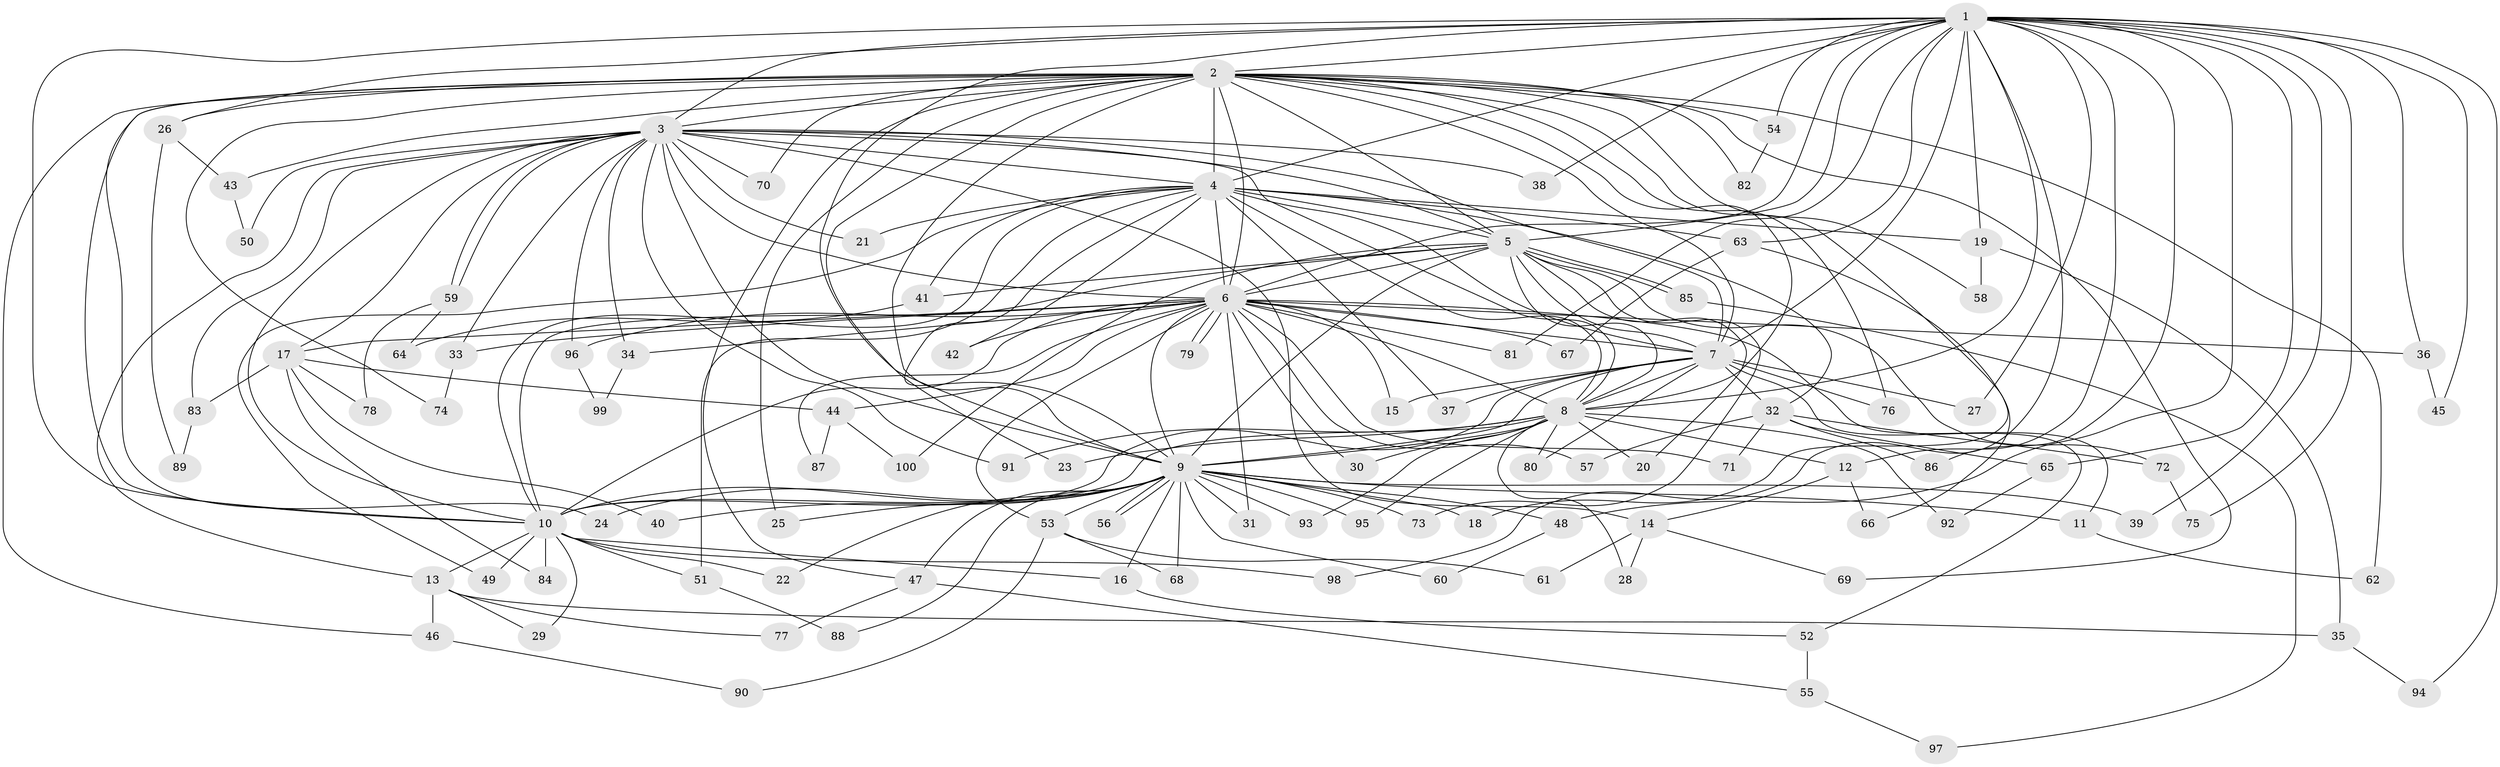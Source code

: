 // Generated by graph-tools (version 1.1) at 2025/38/02/21/25 10:38:52]
// undirected, 100 vertices, 225 edges
graph export_dot {
graph [start="1"]
  node [color=gray90,style=filled];
  1;
  2;
  3;
  4;
  5;
  6;
  7;
  8;
  9;
  10;
  11;
  12;
  13;
  14;
  15;
  16;
  17;
  18;
  19;
  20;
  21;
  22;
  23;
  24;
  25;
  26;
  27;
  28;
  29;
  30;
  31;
  32;
  33;
  34;
  35;
  36;
  37;
  38;
  39;
  40;
  41;
  42;
  43;
  44;
  45;
  46;
  47;
  48;
  49;
  50;
  51;
  52;
  53;
  54;
  55;
  56;
  57;
  58;
  59;
  60;
  61;
  62;
  63;
  64;
  65;
  66;
  67;
  68;
  69;
  70;
  71;
  72;
  73;
  74;
  75;
  76;
  77;
  78;
  79;
  80;
  81;
  82;
  83;
  84;
  85;
  86;
  87;
  88;
  89;
  90;
  91;
  92;
  93;
  94;
  95;
  96;
  97;
  98;
  99;
  100;
  1 -- 2;
  1 -- 3;
  1 -- 4;
  1 -- 5;
  1 -- 6;
  1 -- 7;
  1 -- 8;
  1 -- 9;
  1 -- 10;
  1 -- 12;
  1 -- 19;
  1 -- 26;
  1 -- 27;
  1 -- 36;
  1 -- 38;
  1 -- 39;
  1 -- 45;
  1 -- 48;
  1 -- 54;
  1 -- 63;
  1 -- 65;
  1 -- 75;
  1 -- 81;
  1 -- 86;
  1 -- 94;
  1 -- 98;
  2 -- 3;
  2 -- 4;
  2 -- 5;
  2 -- 6;
  2 -- 7;
  2 -- 8;
  2 -- 9;
  2 -- 10;
  2 -- 18;
  2 -- 23;
  2 -- 24;
  2 -- 25;
  2 -- 26;
  2 -- 43;
  2 -- 46;
  2 -- 47;
  2 -- 54;
  2 -- 58;
  2 -- 62;
  2 -- 69;
  2 -- 70;
  2 -- 74;
  2 -- 76;
  2 -- 82;
  3 -- 4;
  3 -- 5;
  3 -- 6;
  3 -- 7;
  3 -- 8;
  3 -- 9;
  3 -- 10;
  3 -- 13;
  3 -- 14;
  3 -- 17;
  3 -- 21;
  3 -- 33;
  3 -- 34;
  3 -- 38;
  3 -- 50;
  3 -- 59;
  3 -- 59;
  3 -- 70;
  3 -- 83;
  3 -- 91;
  3 -- 96;
  4 -- 5;
  4 -- 6;
  4 -- 7;
  4 -- 8;
  4 -- 9;
  4 -- 10;
  4 -- 19;
  4 -- 21;
  4 -- 32;
  4 -- 37;
  4 -- 41;
  4 -- 42;
  4 -- 49;
  4 -- 51;
  4 -- 63;
  5 -- 6;
  5 -- 7;
  5 -- 8;
  5 -- 9;
  5 -- 10;
  5 -- 20;
  5 -- 41;
  5 -- 72;
  5 -- 73;
  5 -- 85;
  5 -- 85;
  5 -- 100;
  6 -- 7;
  6 -- 8;
  6 -- 9;
  6 -- 10;
  6 -- 11;
  6 -- 15;
  6 -- 17;
  6 -- 30;
  6 -- 31;
  6 -- 33;
  6 -- 34;
  6 -- 36;
  6 -- 42;
  6 -- 44;
  6 -- 53;
  6 -- 57;
  6 -- 67;
  6 -- 71;
  6 -- 79;
  6 -- 79;
  6 -- 81;
  6 -- 87;
  6 -- 96;
  7 -- 8;
  7 -- 9;
  7 -- 10;
  7 -- 15;
  7 -- 27;
  7 -- 32;
  7 -- 37;
  7 -- 52;
  7 -- 76;
  7 -- 80;
  8 -- 9;
  8 -- 10;
  8 -- 12;
  8 -- 20;
  8 -- 23;
  8 -- 28;
  8 -- 30;
  8 -- 80;
  8 -- 91;
  8 -- 92;
  8 -- 93;
  8 -- 95;
  9 -- 10;
  9 -- 11;
  9 -- 16;
  9 -- 18;
  9 -- 22;
  9 -- 24;
  9 -- 25;
  9 -- 31;
  9 -- 39;
  9 -- 40;
  9 -- 47;
  9 -- 48;
  9 -- 53;
  9 -- 56;
  9 -- 56;
  9 -- 60;
  9 -- 68;
  9 -- 73;
  9 -- 88;
  9 -- 93;
  9 -- 95;
  10 -- 13;
  10 -- 16;
  10 -- 22;
  10 -- 29;
  10 -- 49;
  10 -- 51;
  10 -- 84;
  10 -- 98;
  11 -- 62;
  12 -- 14;
  12 -- 66;
  13 -- 29;
  13 -- 35;
  13 -- 46;
  13 -- 77;
  14 -- 28;
  14 -- 61;
  14 -- 69;
  16 -- 52;
  17 -- 40;
  17 -- 44;
  17 -- 78;
  17 -- 83;
  17 -- 84;
  19 -- 35;
  19 -- 58;
  26 -- 43;
  26 -- 89;
  32 -- 57;
  32 -- 65;
  32 -- 71;
  32 -- 72;
  32 -- 86;
  33 -- 74;
  34 -- 99;
  35 -- 94;
  36 -- 45;
  41 -- 64;
  43 -- 50;
  44 -- 87;
  44 -- 100;
  46 -- 90;
  47 -- 55;
  47 -- 77;
  48 -- 60;
  51 -- 88;
  52 -- 55;
  53 -- 61;
  53 -- 68;
  53 -- 90;
  54 -- 82;
  55 -- 97;
  59 -- 64;
  59 -- 78;
  63 -- 66;
  63 -- 67;
  65 -- 92;
  72 -- 75;
  83 -- 89;
  85 -- 97;
  96 -- 99;
}

